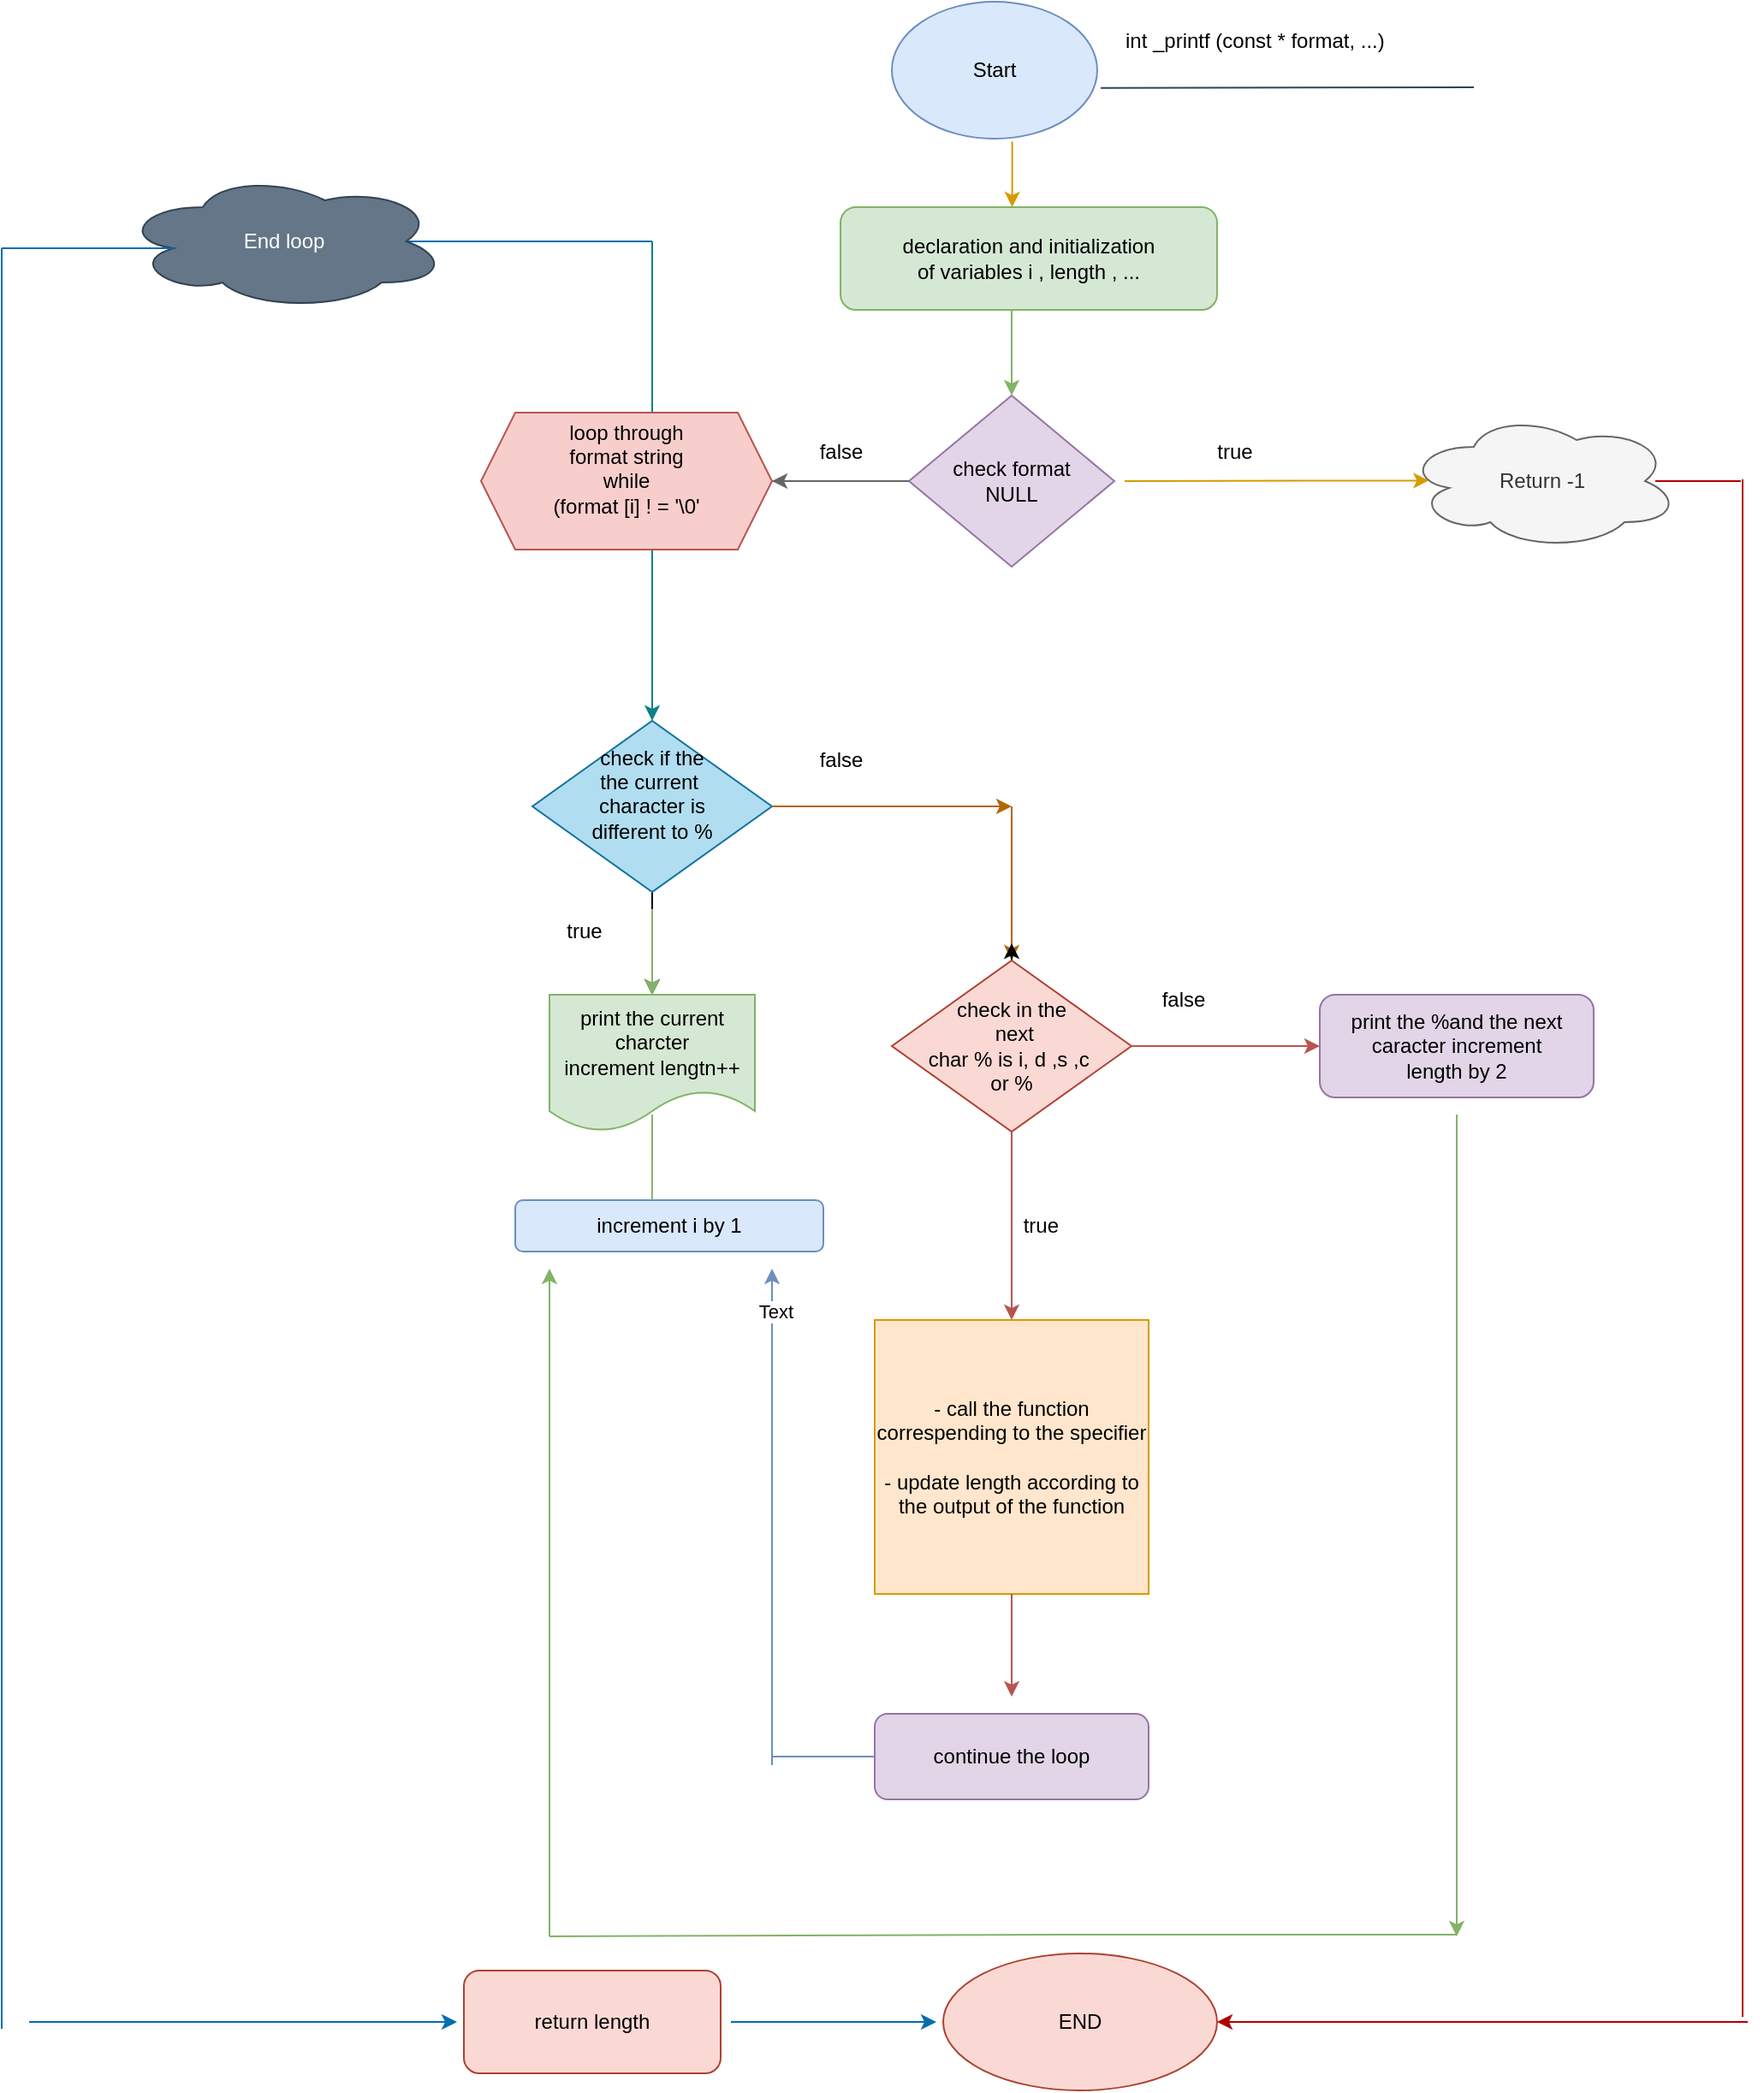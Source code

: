 <mxfile version="24.2.0" type="google">
  <diagram name="Page-1" id="ErF3UrCvhecEXfrbGVfY">
    <mxGraphModel grid="1" page="1" gridSize="10" guides="1" tooltips="1" connect="1" arrows="1" fold="1" pageScale="1" pageWidth="827" pageHeight="1169" background="#ffffff" math="0" shadow="0">
      <root>
        <mxCell id="0" />
        <mxCell id="1" parent="0" />
        <mxCell id="JKeJxs9GmuVAHCyApGqQ-9" value="Start" style="ellipse;whiteSpace=wrap;html=1;fillColor=#dae8fc;strokeColor=#6c8ebf;" vertex="1" parent="1">
          <mxGeometry x="330" y="-10" width="120" height="80" as="geometry" />
        </mxCell>
        <mxCell id="JKeJxs9GmuVAHCyApGqQ-10" value="" style="endArrow=none;html=1;rounded=0;exitX=1.017;exitY=0.629;exitDx=0;exitDy=0;exitPerimeter=0;fillColor=#647687;strokeColor=#314354;" edge="1" parent="1" source="JKeJxs9GmuVAHCyApGqQ-9">
          <mxGeometry width="50" height="50" relative="1" as="geometry">
            <mxPoint x="380" y="200" as="sourcePoint" />
            <mxPoint x="670" y="40" as="targetPoint" />
            <Array as="points">
              <mxPoint x="670" y="40" />
            </Array>
          </mxGeometry>
        </mxCell>
        <mxCell id="JKeJxs9GmuVAHCyApGqQ-11" value="" style="endArrow=classic;html=1;rounded=0;exitX=0.586;exitY=1.021;exitDx=0;exitDy=0;fillColor=#ffe6cc;strokeColor=#d79b00;entryX=0.456;entryY=0;entryDx=0;entryDy=0;exitPerimeter=0;entryPerimeter=0;" edge="1" parent="1" source="JKeJxs9GmuVAHCyApGqQ-9" target="Thk5RWvW_DFEFs59MKBw-32">
          <mxGeometry width="50" height="50" relative="1" as="geometry">
            <mxPoint x="380" y="200" as="sourcePoint" />
            <mxPoint x="400" y="100" as="targetPoint" />
            <Array as="points" />
          </mxGeometry>
        </mxCell>
        <mxCell id="JKeJxs9GmuVAHCyApGqQ-15" value="check format&lt;div&gt;NULL&lt;/div&gt;" style="rhombus;whiteSpace=wrap;html=1;fillColor=#e1d5e7;strokeColor=#9673a6;" vertex="1" parent="1">
          <mxGeometry x="340" y="220" width="120" height="100" as="geometry" />
        </mxCell>
        <mxCell id="JKeJxs9GmuVAHCyApGqQ-17" value="" style="endArrow=classic;html=1;rounded=0;fillColor=#f5f5f5;strokeColor=#666666;" edge="1" parent="1">
          <mxGeometry width="50" height="50" relative="1" as="geometry">
            <mxPoint x="260" y="270" as="sourcePoint" />
            <mxPoint x="260" y="270" as="targetPoint" />
            <Array as="points">
              <mxPoint x="340" y="270" />
              <mxPoint x="300" y="270" />
              <mxPoint x="320" y="270" />
            </Array>
          </mxGeometry>
        </mxCell>
        <mxCell id="JKeJxs9GmuVAHCyApGqQ-24" value="" style="endArrow=none;html=1;rounded=0;exitX=0.5;exitY=0;exitDx=0;exitDy=0;fillColor=#b0e3e6;strokeColor=#0e8088;" edge="1" parent="1">
          <mxGeometry width="50" height="50" relative="1" as="geometry">
            <mxPoint x="190" y="230" as="sourcePoint" />
            <mxPoint x="190" y="130" as="targetPoint" />
            <Array as="points">
              <mxPoint x="190" y="190" />
            </Array>
          </mxGeometry>
        </mxCell>
        <mxCell id="JKeJxs9GmuVAHCyApGqQ-25" value="" style="endArrow=none;html=1;rounded=0;exitX=0.875;exitY=0.5;exitDx=0;exitDy=0;exitPerimeter=0;fillColor=#1ba1e2;strokeColor=#006EAF;" edge="1" parent="1" source="JKeJxs9GmuVAHCyApGqQ-27">
          <mxGeometry width="50" height="50" relative="1" as="geometry">
            <mxPoint x="70" y="130" as="sourcePoint" />
            <mxPoint x="80" y="130" as="targetPoint" />
            <Array as="points">
              <mxPoint x="190" y="130" />
            </Array>
          </mxGeometry>
        </mxCell>
        <mxCell id="JKeJxs9GmuVAHCyApGqQ-27" value="End loop" style="ellipse;shape=cloud;whiteSpace=wrap;html=1;fillColor=#647687;fontColor=#ffffff;strokeColor=#314354;" vertex="1" parent="1">
          <mxGeometry x="-120" y="90" width="190" height="80" as="geometry" />
        </mxCell>
        <mxCell id="JKeJxs9GmuVAHCyApGqQ-28" value="" style="endArrow=none;html=1;rounded=0;entryX=0.16;entryY=0.55;entryDx=0;entryDy=0;entryPerimeter=0;fillColor=#1ba1e2;strokeColor=#006EAF;" edge="1" parent="1" target="JKeJxs9GmuVAHCyApGqQ-27">
          <mxGeometry width="50" height="50" relative="1" as="geometry">
            <mxPoint x="-190" y="134" as="sourcePoint" />
            <mxPoint x="-120" y="120" as="targetPoint" />
          </mxGeometry>
        </mxCell>
        <mxCell id="JKeJxs9GmuVAHCyApGqQ-31" value="" style="endArrow=classic;html=1;rounded=0;exitX=1;exitY=0.5;exitDx=0;exitDy=0;entryX=0.048;entryY=0.496;entryDx=0;entryDy=0;entryPerimeter=0;fillColor=#ffe6cc;strokeColor=#d79b00;" edge="1" parent="1">
          <mxGeometry width="50" height="50" relative="1" as="geometry">
            <mxPoint x="466" y="270" as="sourcePoint" />
            <mxPoint x="643.68" y="269.68" as="targetPoint" />
          </mxGeometry>
        </mxCell>
        <mxCell id="JKeJxs9GmuVAHCyApGqQ-35" value="Return -1" style="ellipse;shape=cloud;whiteSpace=wrap;html=1;fillColor=#f5f5f5;fontColor=#333333;strokeColor=#666666;" vertex="1" parent="1">
          <mxGeometry x="630" y="230" width="160" height="80" as="geometry" />
        </mxCell>
        <mxCell id="JKeJxs9GmuVAHCyApGqQ-37" value="" style="endArrow=classic;html=1;rounded=0;fillColor=#b0e3e6;strokeColor=#0e8088;" edge="1" parent="1">
          <mxGeometry width="50" height="50" relative="1" as="geometry">
            <mxPoint x="190" y="400" as="sourcePoint" />
            <mxPoint x="190" y="410" as="targetPoint" />
            <Array as="points">
              <mxPoint x="190" y="310" />
              <mxPoint x="190" y="380" />
            </Array>
          </mxGeometry>
        </mxCell>
        <mxCell id="Thk5RWvW_DFEFs59MKBw-11" value="" style="edgeStyle=orthogonalEdgeStyle;rounded=0;orthogonalLoop=1;jettySize=auto;html=1;" edge="1" parent="1" source="JKeJxs9GmuVAHCyApGqQ-39" target="JKeJxs9GmuVAHCyApGqQ-45">
          <mxGeometry relative="1" as="geometry" />
        </mxCell>
        <mxCell id="JKeJxs9GmuVAHCyApGqQ-39" value="check if the&lt;div&gt;the current&amp;nbsp;&lt;/div&gt;&lt;div&gt;character is&lt;/div&gt;&lt;div&gt;different to %&lt;br&gt;&lt;div&gt;&lt;br&gt;&lt;/div&gt;&lt;/div&gt;" style="rhombus;whiteSpace=wrap;html=1;fillColor=#b1ddf0;strokeColor=#10739e;" vertex="1" parent="1">
          <mxGeometry x="120" y="410" width="140" height="100" as="geometry" />
        </mxCell>
        <mxCell id="JKeJxs9GmuVAHCyApGqQ-40" value="" style="endArrow=classic;html=1;rounded=0;fillColor=#d5e8d4;strokeColor=#82b366;" edge="1" parent="1">
          <mxGeometry width="50" height="50" relative="1" as="geometry">
            <mxPoint x="190" y="570" as="sourcePoint" />
            <mxPoint x="190" y="570" as="targetPoint" />
            <Array as="points">
              <mxPoint x="190" y="520" />
            </Array>
          </mxGeometry>
        </mxCell>
        <mxCell id="JKeJxs9GmuVAHCyApGqQ-41" value="" style="endArrow=classic;html=1;rounded=0;fillColor=#fad7ac;strokeColor=#b46504;" edge="1" parent="1">
          <mxGeometry width="50" height="50" relative="1" as="geometry">
            <mxPoint x="260" y="460" as="sourcePoint" />
            <mxPoint x="400" y="460" as="targetPoint" />
          </mxGeometry>
        </mxCell>
        <mxCell id="JKeJxs9GmuVAHCyApGqQ-43" value="" style="endArrow=classic;html=1;rounded=0;entryX=0.5;entryY=0;entryDx=0;entryDy=0;fillColor=#fad7ac;strokeColor=#b46504;" edge="1" parent="1" target="JKeJxs9GmuVAHCyApGqQ-46">
          <mxGeometry width="50" height="50" relative="1" as="geometry">
            <mxPoint x="400" y="460" as="sourcePoint" />
            <mxPoint x="400" y="570" as="targetPoint" />
          </mxGeometry>
        </mxCell>
        <mxCell id="JKeJxs9GmuVAHCyApGqQ-45" value="print the current charcter&lt;div&gt;increment lengtn++&lt;/div&gt;" style="shape=document;whiteSpace=wrap;html=1;boundedLbl=1;fillColor=#d5e8d4;strokeColor=#82b366;" vertex="1" parent="1">
          <mxGeometry x="130" y="570" width="120" height="80" as="geometry" />
        </mxCell>
        <mxCell id="Thk5RWvW_DFEFs59MKBw-17" style="edgeStyle=orthogonalEdgeStyle;rounded=0;orthogonalLoop=1;jettySize=auto;html=1;" edge="1" parent="1">
          <mxGeometry relative="1" as="geometry">
            <mxPoint x="400" y="540" as="targetPoint" />
            <mxPoint x="400" y="550" as="sourcePoint" />
          </mxGeometry>
        </mxCell>
        <mxCell id="JKeJxs9GmuVAHCyApGqQ-46" value="&lt;br&gt;check in the&lt;br&gt;&amp;nbsp;next&lt;div&gt;&lt;span style=&quot;background-color: initial;&quot;&gt;char % is i, d ,s ,c&amp;nbsp;&lt;/span&gt;&lt;/div&gt;&lt;div&gt;or %&lt;br&gt;&lt;div&gt;&lt;div&gt;&lt;br&gt;&lt;/div&gt;&lt;/div&gt;&lt;/div&gt;" style="rhombus;whiteSpace=wrap;html=1;fillColor=#fad9d5;strokeColor=#ae4132;" vertex="1" parent="1">
          <mxGeometry x="330" y="550" width="140" height="100" as="geometry" />
        </mxCell>
        <mxCell id="JKeJxs9GmuVAHCyApGqQ-47" value="" style="endArrow=classic;html=1;rounded=0;fillColor=#f8cecc;strokeColor=#b85450;" edge="1" parent="1">
          <mxGeometry width="50" height="50" relative="1" as="geometry">
            <mxPoint x="400" y="730" as="sourcePoint" />
            <mxPoint x="400" y="760" as="targetPoint" />
            <Array as="points">
              <mxPoint x="400" y="650" />
            </Array>
          </mxGeometry>
        </mxCell>
        <mxCell id="JKeJxs9GmuVAHCyApGqQ-49" value="increment i by 1" style="rounded=1;whiteSpace=wrap;html=1;fillColor=#dae8fc;strokeColor=#6c8ebf;" vertex="1" parent="1">
          <mxGeometry x="110" y="690" width="180" height="30" as="geometry" />
        </mxCell>
        <mxCell id="JKeJxs9GmuVAHCyApGqQ-53" value="print the %and the next caracter increment&lt;div&gt;length by 2&lt;/div&gt;" style="rounded=1;whiteSpace=wrap;html=1;fillColor=#e1d5e7;strokeColor=#9673a6;" vertex="1" parent="1">
          <mxGeometry x="580" y="570" width="160" height="60" as="geometry" />
        </mxCell>
        <mxCell id="JKeJxs9GmuVAHCyApGqQ-55" value="- call the function correspending to the specifier&lt;div&gt;&lt;br&gt;&lt;div&gt;- update length according to&lt;/div&gt;&lt;div&gt;the output of the function&lt;/div&gt;&lt;/div&gt;" style="whiteSpace=wrap;html=1;aspect=fixed;fillColor=#ffe6cc;strokeColor=#d79b00;" vertex="1" parent="1">
          <mxGeometry x="320" y="760" width="160" height="160" as="geometry" />
        </mxCell>
        <mxCell id="JKeJxs9GmuVAHCyApGqQ-56" value="" style="endArrow=classic;html=1;rounded=0;exitX=0.5;exitY=1;exitDx=0;exitDy=0;fillColor=#f8cecc;strokeColor=#b85450;" edge="1" parent="1" source="JKeJxs9GmuVAHCyApGqQ-55">
          <mxGeometry width="50" height="50" relative="1" as="geometry">
            <mxPoint x="370" y="940" as="sourcePoint" />
            <mxPoint x="400" y="980" as="targetPoint" />
          </mxGeometry>
        </mxCell>
        <mxCell id="JKeJxs9GmuVAHCyApGqQ-59" value="continue the loop" style="rounded=1;whiteSpace=wrap;html=1;fillColor=#e1d5e7;strokeColor=#9673a6;" vertex="1" parent="1">
          <mxGeometry x="320" y="990" width="160" height="50" as="geometry" />
        </mxCell>
        <mxCell id="JKeJxs9GmuVAHCyApGqQ-60" value="" style="endArrow=classic;html=1;rounded=0;fillColor=#d5e8d4;strokeColor=#82b366;" edge="1" parent="1">
          <mxGeometry width="50" height="50" relative="1" as="geometry">
            <mxPoint x="660" y="640" as="sourcePoint" />
            <mxPoint x="660" y="1120" as="targetPoint" />
            <Array as="points">
              <mxPoint x="660" y="730" />
            </Array>
          </mxGeometry>
        </mxCell>
        <mxCell id="JKeJxs9GmuVAHCyApGqQ-61" value="" style="endArrow=none;html=1;rounded=0;fillColor=#d5e8d4;strokeColor=#82b366;" edge="1" parent="1">
          <mxGeometry width="50" height="50" relative="1" as="geometry">
            <mxPoint x="130" y="1120" as="sourcePoint" />
            <mxPoint x="660" y="1119" as="targetPoint" />
            <Array as="points">
              <mxPoint x="430" y="1119" />
            </Array>
          </mxGeometry>
        </mxCell>
        <mxCell id="JKeJxs9GmuVAHCyApGqQ-63" value="" style="endArrow=classic;html=1;rounded=0;fillColor=#d5e8d4;strokeColor=#82b366;" edge="1" parent="1">
          <mxGeometry width="50" height="50" relative="1" as="geometry">
            <mxPoint x="130" y="1120" as="sourcePoint" />
            <mxPoint x="130" y="730" as="targetPoint" />
          </mxGeometry>
        </mxCell>
        <mxCell id="JKeJxs9GmuVAHCyApGqQ-64" value="" style="endArrow=none;html=1;rounded=0;entryX=0;entryY=0.5;entryDx=0;entryDy=0;fillColor=#dae8fc;strokeColor=#6c8ebf;" edge="1" parent="1" target="JKeJxs9GmuVAHCyApGqQ-59">
          <mxGeometry width="50" height="50" relative="1" as="geometry">
            <mxPoint x="260" y="1015" as="sourcePoint" />
            <mxPoint x="310" y="1020" as="targetPoint" />
          </mxGeometry>
        </mxCell>
        <mxCell id="JKeJxs9GmuVAHCyApGqQ-65" value="" style="endArrow=classic;html=1;rounded=0;fillColor=#dae8fc;strokeColor=#6c8ebf;" edge="1" parent="1">
          <mxGeometry width="50" height="50" relative="1" as="geometry">
            <mxPoint x="260" y="740" as="sourcePoint" />
            <mxPoint x="260" y="730" as="targetPoint" />
            <Array as="points">
              <mxPoint x="260" y="1020" />
            </Array>
          </mxGeometry>
        </mxCell>
        <mxCell id="JKeJxs9GmuVAHCyApGqQ-66" value="Text" style="edgeLabel;html=1;align=center;verticalAlign=middle;resizable=0;points=[];" vertex="1" connectable="0" parent="JKeJxs9GmuVAHCyApGqQ-65">
          <mxGeometry x="0.912" y="-2" relative="1" as="geometry">
            <mxPoint as="offset" />
          </mxGeometry>
        </mxCell>
        <mxCell id="JKeJxs9GmuVAHCyApGqQ-67" value="" style="endArrow=none;html=1;rounded=0;fillColor=#e51400;strokeColor=#B20000;" edge="1" parent="1">
          <mxGeometry width="50" height="50" relative="1" as="geometry">
            <mxPoint x="806" y="270" as="sourcePoint" />
            <mxPoint x="826" y="270" as="targetPoint" />
            <Array as="points">
              <mxPoint x="776" y="270" />
            </Array>
          </mxGeometry>
        </mxCell>
        <mxCell id="JKeJxs9GmuVAHCyApGqQ-68" value="" style="endArrow=none;html=1;rounded=0;" edge="1" parent="1">
          <mxGeometry width="50" height="50" relative="1" as="geometry">
            <mxPoint x="820" y="270" as="sourcePoint" />
            <mxPoint x="820" y="270" as="targetPoint" />
            <Array as="points">
              <mxPoint x="820" y="270" />
            </Array>
          </mxGeometry>
        </mxCell>
        <mxCell id="JKeJxs9GmuVAHCyApGqQ-69" value="" style="endArrow=none;html=1;rounded=0;fillColor=#e51400;strokeColor=#B20000;" edge="1" parent="1">
          <mxGeometry width="50" height="50" relative="1" as="geometry">
            <mxPoint x="827" y="378" as="sourcePoint" />
            <mxPoint x="827" y="1167" as="targetPoint" />
            <Array as="points">
              <mxPoint x="827" y="269" />
            </Array>
          </mxGeometry>
        </mxCell>
        <mxCell id="JKeJxs9GmuVAHCyApGqQ-70" value="" style="endArrow=classic;html=1;rounded=0;fillColor=#e51400;strokeColor=#B20000;" edge="1" parent="1" target="JKeJxs9GmuVAHCyApGqQ-71">
          <mxGeometry width="50" height="50" relative="1" as="geometry">
            <mxPoint x="600" y="1170" as="sourcePoint" />
            <mxPoint x="560" y="1170" as="targetPoint" />
            <Array as="points">
              <mxPoint x="830" y="1170" />
            </Array>
          </mxGeometry>
        </mxCell>
        <mxCell id="JKeJxs9GmuVAHCyApGqQ-71" value="END" style="ellipse;whiteSpace=wrap;html=1;fillColor=#fad9d5;strokeColor=#ae4132;" vertex="1" parent="1">
          <mxGeometry x="360" y="1130" width="160" height="80" as="geometry" />
        </mxCell>
        <mxCell id="JKeJxs9GmuVAHCyApGqQ-72" value="" style="endArrow=none;html=1;rounded=0;fillColor=#1ba1e2;strokeColor=#006EAF;" edge="1" parent="1">
          <mxGeometry width="50" height="50" relative="1" as="geometry">
            <mxPoint x="-190" y="134" as="sourcePoint" />
            <mxPoint x="-190" y="1174" as="targetPoint" />
            <Array as="points" />
          </mxGeometry>
        </mxCell>
        <mxCell id="JKeJxs9GmuVAHCyApGqQ-73" value="" style="endArrow=classic;html=1;rounded=0;fillColor=#1ba1e2;strokeColor=#006EAF;" edge="1" parent="1">
          <mxGeometry width="50" height="50" relative="1" as="geometry">
            <mxPoint x="-64" y="1170" as="sourcePoint" />
            <mxPoint x="76" y="1170" as="targetPoint" />
            <Array as="points">
              <mxPoint x="-174" y="1170" />
            </Array>
          </mxGeometry>
        </mxCell>
        <mxCell id="JKeJxs9GmuVAHCyApGqQ-74" value="return length" style="rounded=1;whiteSpace=wrap;html=1;fillColor=#fad9d5;strokeColor=#ae4132;" vertex="1" parent="1">
          <mxGeometry x="80" y="1140" width="150" height="60" as="geometry" />
        </mxCell>
        <mxCell id="JKeJxs9GmuVAHCyApGqQ-75" value="" style="endArrow=classic;html=1;rounded=0;exitX=1;exitY=0.5;exitDx=0;exitDy=0;fillColor=#1ba1e2;strokeColor=#006EAF;" edge="1" parent="1">
          <mxGeometry width="50" height="50" relative="1" as="geometry">
            <mxPoint x="236" y="1170" as="sourcePoint" />
            <mxPoint x="356" y="1170" as="targetPoint" />
          </mxGeometry>
        </mxCell>
        <mxCell id="Thk5RWvW_DFEFs59MKBw-1" value="&amp;nbsp; &amp;nbsp; &amp;nbsp; &amp;nbsp; &amp;nbsp; &amp;nbsp; &amp;nbsp; &amp;nbsp; &amp;nbsp; &amp;nbsp;int _printf (const * format, ...)" style="text;html=1;align=center;verticalAlign=middle;resizable=0;points=[];autosize=1;strokeColor=none;fillColor=none;" vertex="1" parent="1">
          <mxGeometry x="390" y="-2" width="240" height="30" as="geometry" />
        </mxCell>
        <mxCell id="Thk5RWvW_DFEFs59MKBw-3" value="false" style="text;html=1;align=center;verticalAlign=middle;resizable=0;points=[];autosize=1;strokeColor=none;fillColor=none;" vertex="1" parent="1">
          <mxGeometry x="275" y="238" width="50" height="30" as="geometry" />
        </mxCell>
        <mxCell id="Thk5RWvW_DFEFs59MKBw-4" value="true" style="text;html=1;align=center;verticalAlign=middle;resizable=0;points=[];autosize=1;strokeColor=none;fillColor=none;" vertex="1" parent="1">
          <mxGeometry x="510" y="238" width="40" height="30" as="geometry" />
        </mxCell>
        <mxCell id="Thk5RWvW_DFEFs59MKBw-6" value="loop through&lt;div&gt;format string&lt;/div&gt;&lt;div&gt;while&lt;/div&gt;&lt;div&gt;(format [i] ! = &#39;\0&#39;&lt;/div&gt;&lt;div&gt;&lt;br&gt;&lt;/div&gt;" style="shape=hexagon;perimeter=hexagonPerimeter2;whiteSpace=wrap;html=1;fixedSize=1;fillColor=#f8cecc;strokeColor=#b85450;" vertex="1" parent="1">
          <mxGeometry x="90" y="230" width="170" height="80" as="geometry" />
        </mxCell>
        <mxCell id="Thk5RWvW_DFEFs59MKBw-7" value="false" style="text;html=1;align=center;verticalAlign=middle;resizable=0;points=[];autosize=1;strokeColor=none;fillColor=none;" vertex="1" parent="1">
          <mxGeometry x="275" y="418" width="50" height="30" as="geometry" />
        </mxCell>
        <mxCell id="Thk5RWvW_DFEFs59MKBw-15" value="" style="endArrow=none;html=1;rounded=0;exitX=0.444;exitY=0;exitDx=0;exitDy=0;exitPerimeter=0;fillColor=#d5e8d4;strokeColor=#82b366;" edge="1" parent="1" source="JKeJxs9GmuVAHCyApGqQ-49">
          <mxGeometry width="50" height="50" relative="1" as="geometry">
            <mxPoint x="140" y="690" as="sourcePoint" />
            <mxPoint x="190" y="640" as="targetPoint" />
          </mxGeometry>
        </mxCell>
        <mxCell id="Thk5RWvW_DFEFs59MKBw-16" value="true" style="text;html=1;align=center;verticalAlign=middle;resizable=0;points=[];autosize=1;strokeColor=none;fillColor=none;" vertex="1" parent="1">
          <mxGeometry x="130" y="518" width="40" height="30" as="geometry" />
        </mxCell>
        <mxCell id="Thk5RWvW_DFEFs59MKBw-23" value="" style="endArrow=classic;html=1;rounded=0;exitX=1;exitY=0.5;exitDx=0;exitDy=0;entryX=0;entryY=0.5;entryDx=0;entryDy=0;fillColor=#f8cecc;strokeColor=#b85450;" edge="1" parent="1" source="JKeJxs9GmuVAHCyApGqQ-46" target="JKeJxs9GmuVAHCyApGqQ-53">
          <mxGeometry width="50" height="50" relative="1" as="geometry">
            <mxPoint x="490" y="635" as="sourcePoint" />
            <mxPoint x="540" y="585" as="targetPoint" />
          </mxGeometry>
        </mxCell>
        <mxCell id="Thk5RWvW_DFEFs59MKBw-24" value="&amp;nbsp;true" style="text;html=1;align=center;verticalAlign=middle;resizable=0;points=[];autosize=1;strokeColor=none;fillColor=none;" vertex="1" parent="1">
          <mxGeometry x="390" y="690" width="50" height="30" as="geometry" />
        </mxCell>
        <mxCell id="Thk5RWvW_DFEFs59MKBw-25" value="false" style="text;html=1;align=center;verticalAlign=middle;resizable=0;points=[];autosize=1;strokeColor=none;fillColor=none;" vertex="1" parent="1">
          <mxGeometry x="475" y="558" width="50" height="30" as="geometry" />
        </mxCell>
        <mxCell id="Thk5RWvW_DFEFs59MKBw-30" value="" style="endArrow=classic;html=1;rounded=0;exitX=0.5;exitY=1;exitDx=0;exitDy=0;entryX=0.5;entryY=0;entryDx=0;entryDy=0;fillColor=#d5e8d4;strokeColor=#82b366;" edge="1" parent="1" target="JKeJxs9GmuVAHCyApGqQ-15">
          <mxGeometry width="50" height="50" relative="1" as="geometry">
            <mxPoint x="400" y="160" as="sourcePoint" />
            <mxPoint x="220" y="180" as="targetPoint" />
            <Array as="points" />
          </mxGeometry>
        </mxCell>
        <mxCell id="Thk5RWvW_DFEFs59MKBw-32" value="declaration and initialization&lt;div&gt;of variables i , length , ...&lt;/div&gt;" style="rounded=1;whiteSpace=wrap;html=1;fillColor=#d5e8d4;strokeColor=#82b366;" vertex="1" parent="1">
          <mxGeometry x="300" y="110" width="220" height="60" as="geometry" />
        </mxCell>
      </root>
    </mxGraphModel>
  </diagram>
</mxfile>
